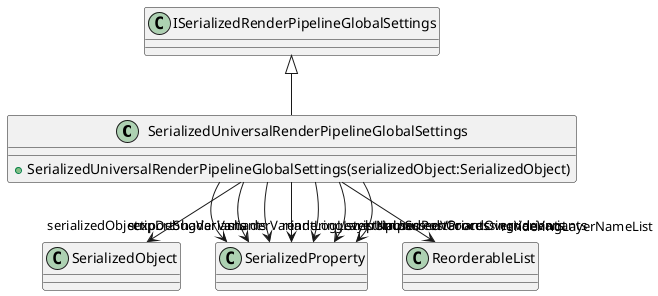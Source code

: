 @startuml
class SerializedUniversalRenderPipelineGlobalSettings {
    + SerializedUniversalRenderPipelineGlobalSettings(serializedObject:SerializedObject)
}
ISerializedRenderPipelineGlobalSettings <|-- SerializedUniversalRenderPipelineGlobalSettings
SerializedUniversalRenderPipelineGlobalSettings --> "serializedObject" SerializedObject
SerializedUniversalRenderPipelineGlobalSettings --> "shaderVariantLogLevel" SerializedProperty
SerializedUniversalRenderPipelineGlobalSettings --> "exportShaderVariants" SerializedProperty
SerializedUniversalRenderPipelineGlobalSettings --> "renderingLayerNames" SerializedProperty
SerializedUniversalRenderPipelineGlobalSettings --> "stripDebugVariants" SerializedProperty
SerializedUniversalRenderPipelineGlobalSettings --> "stripUnusedPostProcessingVariants" SerializedProperty
SerializedUniversalRenderPipelineGlobalSettings --> "stripUnusedVariants" SerializedProperty
SerializedUniversalRenderPipelineGlobalSettings --> "stripScreenCoordOverrideVariants" SerializedProperty
SerializedUniversalRenderPipelineGlobalSettings --> "renderingLayerNameList" ReorderableList
@enduml
